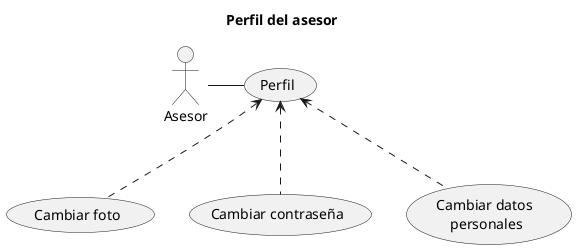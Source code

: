 @startuml
title Perfil del asesor

actor Asesor

(Perfil) as (per)

(Cambiar foto) as (foto)
(Cambiar contraseña) as (pass)
(Cambiar datos \npersonales) as (datos)

'Primer nivel

Asesor - (per)
(per)<.-(foto)
(per)<.-(pass)
(per)<.-(datos)

@enduml